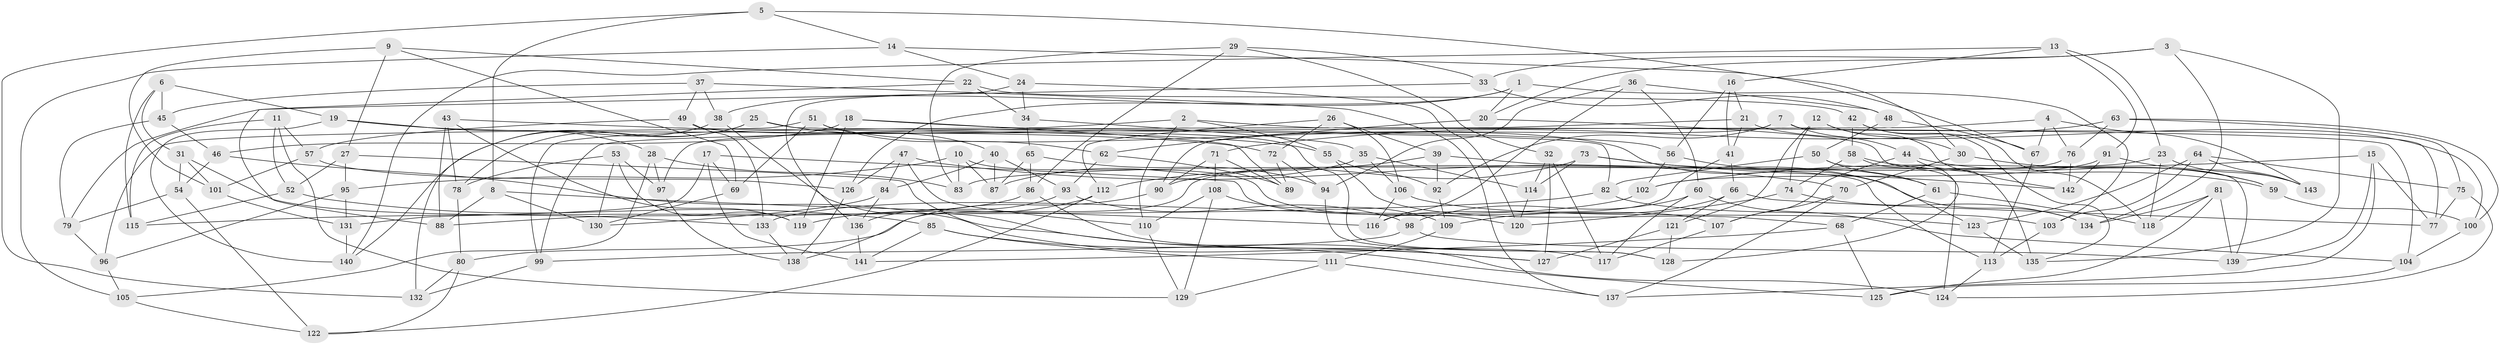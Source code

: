 // Generated by graph-tools (version 1.1) at 2025/57/03/09/25 04:57:30]
// undirected, 143 vertices, 286 edges
graph export_dot {
graph [start="1"]
  node [color=gray90,style=filled];
  1;
  2;
  3;
  4;
  5;
  6;
  7;
  8;
  9;
  10;
  11;
  12;
  13;
  14;
  15;
  16;
  17;
  18;
  19;
  20;
  21;
  22;
  23;
  24;
  25;
  26;
  27;
  28;
  29;
  30;
  31;
  32;
  33;
  34;
  35;
  36;
  37;
  38;
  39;
  40;
  41;
  42;
  43;
  44;
  45;
  46;
  47;
  48;
  49;
  50;
  51;
  52;
  53;
  54;
  55;
  56;
  57;
  58;
  59;
  60;
  61;
  62;
  63;
  64;
  65;
  66;
  67;
  68;
  69;
  70;
  71;
  72;
  73;
  74;
  75;
  76;
  77;
  78;
  79;
  80;
  81;
  82;
  83;
  84;
  85;
  86;
  87;
  88;
  89;
  90;
  91;
  92;
  93;
  94;
  95;
  96;
  97;
  98;
  99;
  100;
  101;
  102;
  103;
  104;
  105;
  106;
  107;
  108;
  109;
  110;
  111;
  112;
  113;
  114;
  115;
  116;
  117;
  118;
  119;
  120;
  121;
  122;
  123;
  124;
  125;
  126;
  127;
  128;
  129;
  130;
  131;
  132;
  133;
  134;
  135;
  136;
  137;
  138;
  139;
  140;
  141;
  142;
  143;
  1 -- 20;
  1 -- 103;
  1 -- 126;
  1 -- 38;
  2 -- 110;
  2 -- 55;
  2 -- 99;
  2 -- 104;
  3 -- 134;
  3 -- 33;
  3 -- 20;
  3 -- 135;
  4 -- 76;
  4 -- 99;
  4 -- 143;
  4 -- 67;
  5 -- 8;
  5 -- 14;
  5 -- 132;
  5 -- 30;
  6 -- 19;
  6 -- 45;
  6 -- 115;
  6 -- 31;
  7 -- 92;
  7 -- 77;
  7 -- 90;
  7 -- 44;
  8 -- 88;
  8 -- 130;
  8 -- 116;
  9 -- 101;
  9 -- 27;
  9 -- 22;
  9 -- 69;
  10 -- 95;
  10 -- 87;
  10 -- 83;
  10 -- 107;
  11 -- 129;
  11 -- 57;
  11 -- 52;
  11 -- 115;
  12 -- 74;
  12 -- 30;
  12 -- 121;
  12 -- 142;
  13 -- 91;
  13 -- 23;
  13 -- 16;
  13 -- 140;
  14 -- 105;
  14 -- 67;
  14 -- 24;
  15 -- 139;
  15 -- 77;
  15 -- 137;
  15 -- 102;
  16 -- 41;
  16 -- 56;
  16 -- 21;
  17 -- 141;
  17 -- 69;
  17 -- 120;
  17 -- 131;
  18 -- 56;
  18 -- 89;
  18 -- 46;
  18 -- 119;
  19 -- 140;
  19 -- 28;
  19 -- 72;
  20 -- 139;
  20 -- 62;
  21 -- 41;
  21 -- 97;
  21 -- 100;
  22 -- 34;
  22 -- 42;
  22 -- 88;
  23 -- 118;
  23 -- 143;
  23 -- 83;
  24 -- 34;
  24 -- 136;
  24 -- 120;
  25 -- 140;
  25 -- 78;
  25 -- 82;
  25 -- 40;
  26 -- 72;
  26 -- 106;
  26 -- 39;
  26 -- 112;
  27 -- 124;
  27 -- 95;
  27 -- 52;
  28 -- 83;
  28 -- 105;
  28 -- 97;
  29 -- 86;
  29 -- 83;
  29 -- 33;
  29 -- 32;
  30 -- 70;
  30 -- 59;
  31 -- 133;
  31 -- 54;
  31 -- 101;
  32 -- 117;
  32 -- 127;
  32 -- 114;
  33 -- 48;
  33 -- 79;
  34 -- 65;
  34 -- 35;
  35 -- 106;
  35 -- 114;
  35 -- 87;
  36 -- 48;
  36 -- 94;
  36 -- 116;
  36 -- 60;
  37 -- 38;
  37 -- 45;
  37 -- 137;
  37 -- 49;
  38 -- 132;
  38 -- 127;
  39 -- 112;
  39 -- 92;
  39 -- 113;
  40 -- 87;
  40 -- 84;
  40 -- 93;
  41 -- 66;
  41 -- 116;
  42 -- 58;
  42 -- 118;
  42 -- 135;
  43 -- 55;
  43 -- 88;
  43 -- 119;
  43 -- 78;
  44 -- 59;
  44 -- 107;
  44 -- 135;
  45 -- 46;
  45 -- 79;
  46 -- 54;
  46 -- 127;
  47 -- 84;
  47 -- 110;
  47 -- 126;
  47 -- 70;
  48 -- 67;
  48 -- 50;
  49 -- 57;
  49 -- 133;
  49 -- 128;
  50 -- 61;
  50 -- 124;
  50 -- 82;
  51 -- 123;
  51 -- 62;
  51 -- 69;
  51 -- 96;
  52 -- 115;
  52 -- 85;
  53 -- 130;
  53 -- 119;
  53 -- 97;
  53 -- 78;
  54 -- 122;
  54 -- 79;
  55 -- 92;
  55 -- 68;
  56 -- 61;
  56 -- 102;
  57 -- 101;
  57 -- 126;
  58 -- 74;
  58 -- 59;
  58 -- 128;
  59 -- 100;
  60 -- 98;
  60 -- 104;
  60 -- 117;
  61 -- 68;
  61 -- 118;
  62 -- 93;
  62 -- 89;
  63 -- 76;
  63 -- 71;
  63 -- 75;
  63 -- 100;
  64 -- 123;
  64 -- 75;
  64 -- 143;
  64 -- 103;
  65 -- 94;
  65 -- 87;
  65 -- 86;
  66 -- 121;
  66 -- 77;
  66 -- 109;
  67 -- 113;
  68 -- 141;
  68 -- 125;
  69 -- 130;
  70 -- 137;
  70 -- 107;
  71 -- 108;
  71 -- 89;
  71 -- 90;
  72 -- 94;
  72 -- 89;
  73 -- 114;
  73 -- 142;
  73 -- 90;
  73 -- 134;
  74 -- 134;
  74 -- 120;
  75 -- 124;
  75 -- 77;
  76 -- 142;
  76 -- 80;
  78 -- 80;
  79 -- 96;
  80 -- 122;
  80 -- 132;
  81 -- 125;
  81 -- 134;
  81 -- 139;
  81 -- 118;
  82 -- 103;
  82 -- 115;
  84 -- 136;
  84 -- 130;
  85 -- 111;
  85 -- 125;
  85 -- 141;
  86 -- 117;
  86 -- 88;
  90 -- 138;
  91 -- 143;
  91 -- 102;
  91 -- 142;
  92 -- 109;
  93 -- 98;
  93 -- 136;
  94 -- 128;
  95 -- 131;
  95 -- 96;
  96 -- 105;
  97 -- 138;
  98 -- 139;
  98 -- 99;
  99 -- 132;
  100 -- 104;
  101 -- 131;
  102 -- 133;
  103 -- 113;
  104 -- 125;
  105 -- 122;
  106 -- 116;
  106 -- 123;
  107 -- 117;
  108 -- 129;
  108 -- 109;
  108 -- 110;
  109 -- 111;
  110 -- 129;
  111 -- 129;
  111 -- 137;
  112 -- 119;
  112 -- 122;
  113 -- 124;
  114 -- 120;
  121 -- 128;
  121 -- 127;
  123 -- 135;
  126 -- 138;
  131 -- 140;
  133 -- 138;
  136 -- 141;
}
